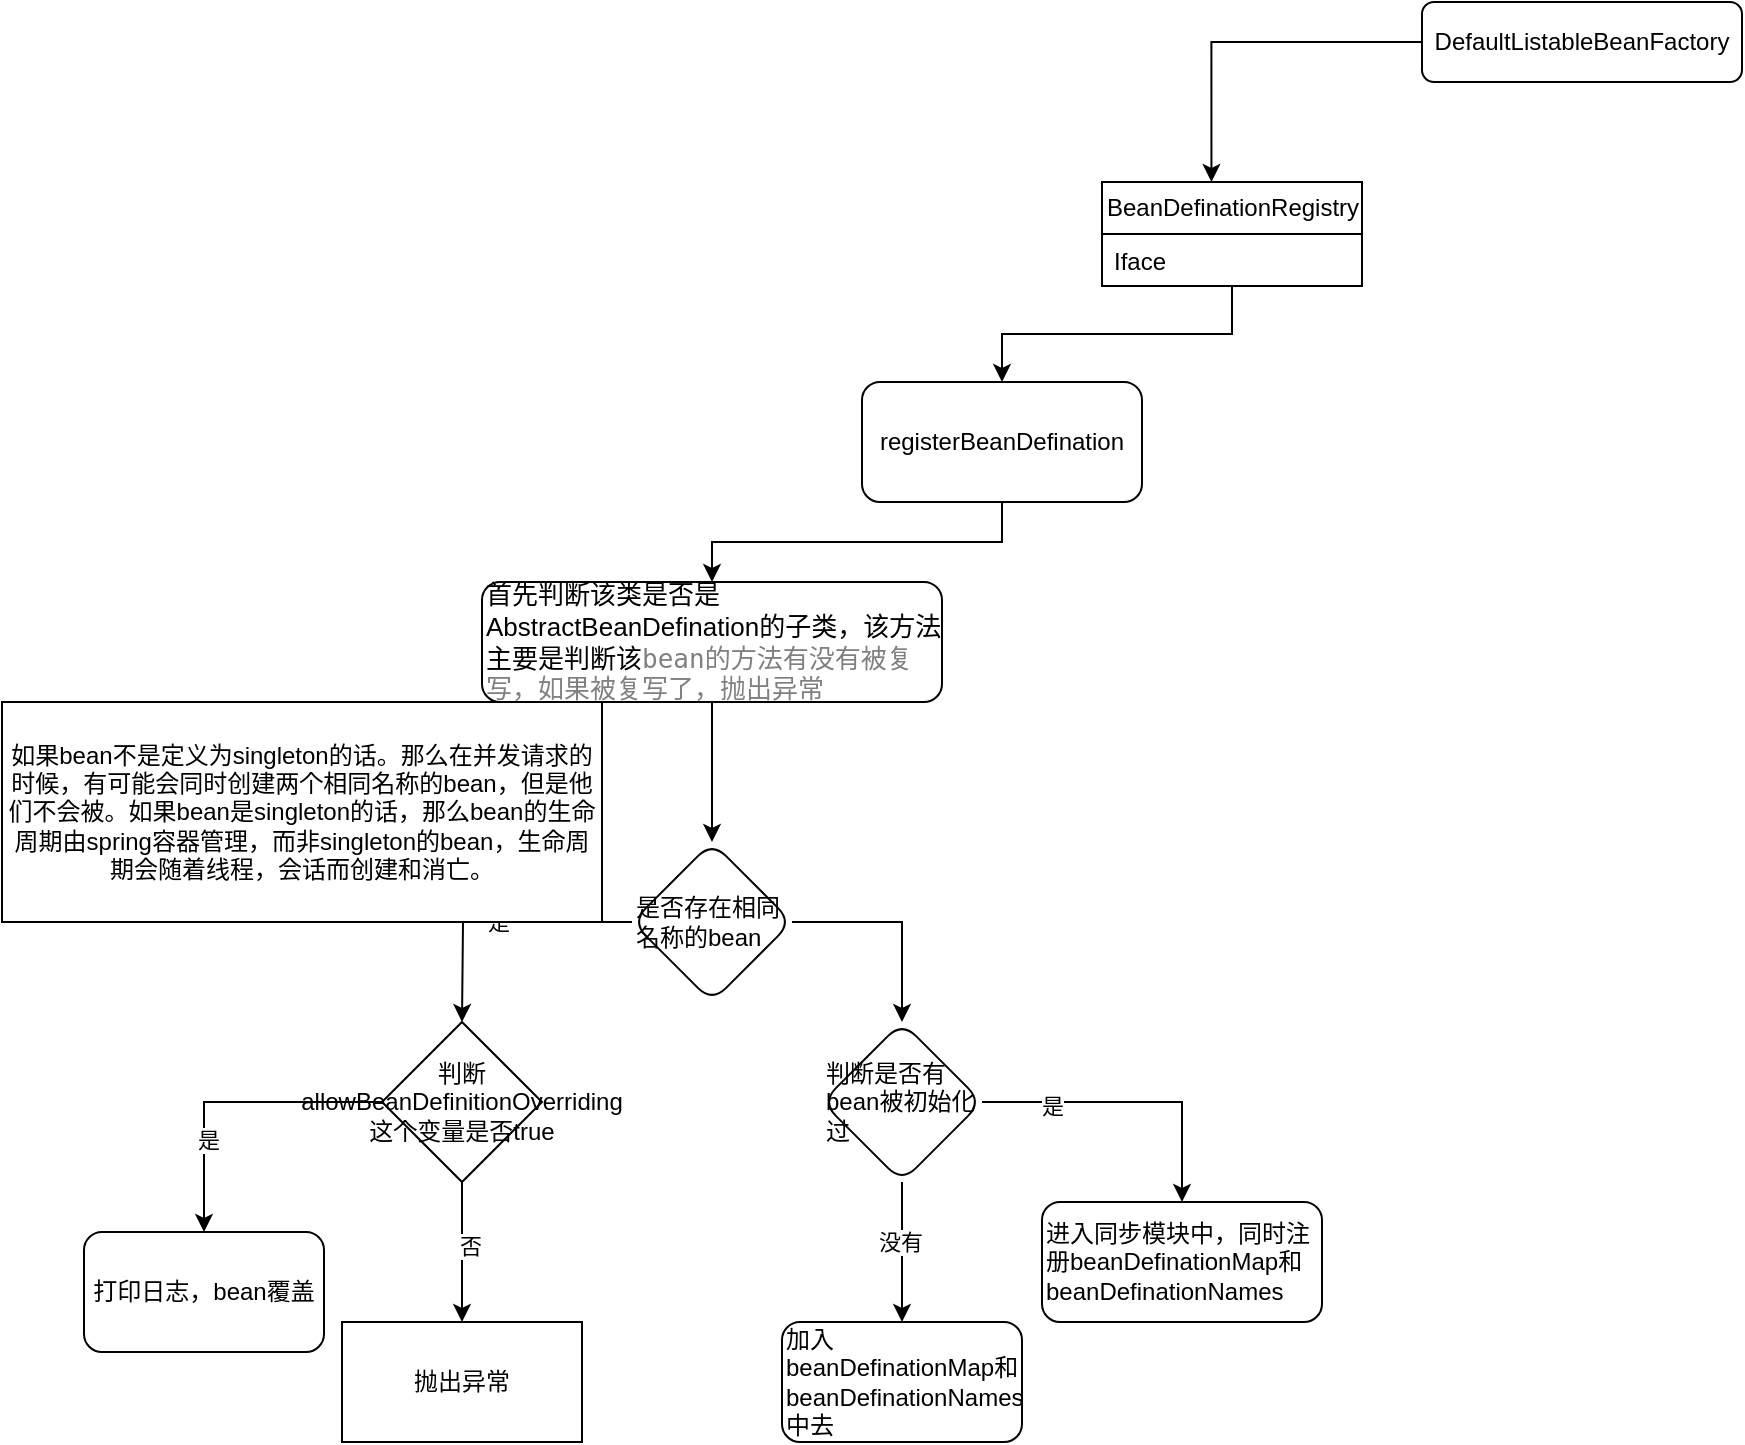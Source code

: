 <mxfile version="21.6.1" type="github">
  <diagram id="C5RBs43oDa-KdzZeNtuy" name="Page-1">
    <mxGraphModel dx="1830" dy="430" grid="1" gridSize="10" guides="1" tooltips="1" connect="1" arrows="1" fold="1" page="1" pageScale="1" pageWidth="980" pageHeight="1390" math="0" shadow="0">
      <root>
        <mxCell id="WIyWlLk6GJQsqaUBKTNV-0" />
        <mxCell id="WIyWlLk6GJQsqaUBKTNV-1" parent="WIyWlLk6GJQsqaUBKTNV-0" />
        <mxCell id="6dgZI4LltGJ7n1IkP1hy-7" style="edgeStyle=orthogonalEdgeStyle;rounded=0;orthogonalLoop=1;jettySize=auto;html=1;entryX=0.421;entryY=0;entryDx=0;entryDy=0;entryPerimeter=0;" edge="1" parent="WIyWlLk6GJQsqaUBKTNV-1" source="WIyWlLk6GJQsqaUBKTNV-3" target="6dgZI4LltGJ7n1IkP1hy-0">
          <mxGeometry relative="1" as="geometry" />
        </mxCell>
        <mxCell id="WIyWlLk6GJQsqaUBKTNV-3" value="DefaultListableBeanFactory" style="rounded=1;whiteSpace=wrap;html=1;fontSize=12;glass=0;strokeWidth=1;shadow=0;" parent="WIyWlLk6GJQsqaUBKTNV-1" vertex="1">
          <mxGeometry x="210" y="20" width="160" height="40" as="geometry" />
        </mxCell>
        <mxCell id="6dgZI4LltGJ7n1IkP1hy-9" value="" style="edgeStyle=orthogonalEdgeStyle;rounded=0;orthogonalLoop=1;jettySize=auto;html=1;" edge="1" parent="WIyWlLk6GJQsqaUBKTNV-1" source="6dgZI4LltGJ7n1IkP1hy-0" target="6dgZI4LltGJ7n1IkP1hy-8">
          <mxGeometry relative="1" as="geometry" />
        </mxCell>
        <mxCell id="6dgZI4LltGJ7n1IkP1hy-0" value="BeanDefinationRegistry" style="swimlane;fontStyle=0;childLayout=stackLayout;horizontal=1;startSize=26;fillColor=none;horizontalStack=0;resizeParent=1;resizeParentMax=0;resizeLast=0;collapsible=1;marginBottom=0;html=1;" vertex="1" parent="WIyWlLk6GJQsqaUBKTNV-1">
          <mxGeometry x="50" y="110" width="130" height="52" as="geometry" />
        </mxCell>
        <mxCell id="6dgZI4LltGJ7n1IkP1hy-1" value="Iface" style="text;strokeColor=none;fillColor=none;align=left;verticalAlign=top;spacingLeft=4;spacingRight=4;overflow=hidden;rotatable=0;points=[[0,0.5],[1,0.5]];portConstraint=eastwest;whiteSpace=wrap;html=1;" vertex="1" parent="6dgZI4LltGJ7n1IkP1hy-0">
          <mxGeometry y="26" width="130" height="26" as="geometry" />
        </mxCell>
        <mxCell id="6dgZI4LltGJ7n1IkP1hy-11" value="" style="edgeStyle=orthogonalEdgeStyle;rounded=0;orthogonalLoop=1;jettySize=auto;html=1;" edge="1" parent="WIyWlLk6GJQsqaUBKTNV-1" source="6dgZI4LltGJ7n1IkP1hy-8" target="6dgZI4LltGJ7n1IkP1hy-10">
          <mxGeometry relative="1" as="geometry" />
        </mxCell>
        <mxCell id="6dgZI4LltGJ7n1IkP1hy-8" value="registerBeanDefination" style="rounded=1;whiteSpace=wrap;html=1;fillColor=none;fontStyle=0;startSize=26;" vertex="1" parent="WIyWlLk6GJQsqaUBKTNV-1">
          <mxGeometry x="-70" y="210" width="140" height="60" as="geometry" />
        </mxCell>
        <mxCell id="6dgZI4LltGJ7n1IkP1hy-15" value="" style="edgeStyle=orthogonalEdgeStyle;rounded=0;orthogonalLoop=1;jettySize=auto;html=1;" edge="1" parent="WIyWlLk6GJQsqaUBKTNV-1" source="6dgZI4LltGJ7n1IkP1hy-10" target="6dgZI4LltGJ7n1IkP1hy-14">
          <mxGeometry relative="1" as="geometry" />
        </mxCell>
        <mxCell id="6dgZI4LltGJ7n1IkP1hy-10" value="&lt;font style=&quot;font-size: 13px;&quot;&gt;首先判断该类是否是AbstractBeanDefination的子类，该方法主要是判断该&lt;span style=&quot;color: rgb(128, 128, 128); font-family: &amp;quot;JetBrains Mono&amp;quot;, monospace;&quot;&gt;bean&lt;/span&gt;&lt;span style=&quot;font-family: 宋体, monospace; color: rgb(128, 128, 128);&quot;&gt;的方法有没有被复写，如果被复写了，抛出异常&lt;/span&gt;&lt;/font&gt;" style="whiteSpace=wrap;html=1;fillColor=none;rounded=1;fontStyle=0;startSize=26;align=left;" vertex="1" parent="WIyWlLk6GJQsqaUBKTNV-1">
          <mxGeometry x="-260" y="310" width="230" height="60" as="geometry" />
        </mxCell>
        <mxCell id="6dgZI4LltGJ7n1IkP1hy-17" value="是" style="edgeStyle=orthogonalEdgeStyle;rounded=0;orthogonalLoop=1;jettySize=auto;html=1;" edge="1" parent="WIyWlLk6GJQsqaUBKTNV-1" source="6dgZI4LltGJ7n1IkP1hy-14">
          <mxGeometry relative="1" as="geometry">
            <mxPoint x="-270" y="530" as="targetPoint" />
          </mxGeometry>
        </mxCell>
        <mxCell id="6dgZI4LltGJ7n1IkP1hy-32" value="" style="edgeStyle=orthogonalEdgeStyle;rounded=0;orthogonalLoop=1;jettySize=auto;html=1;" edge="1" parent="WIyWlLk6GJQsqaUBKTNV-1" source="6dgZI4LltGJ7n1IkP1hy-14" target="6dgZI4LltGJ7n1IkP1hy-31">
          <mxGeometry relative="1" as="geometry" />
        </mxCell>
        <mxCell id="6dgZI4LltGJ7n1IkP1hy-14" value="是否存在相同名称的bean" style="rhombus;whiteSpace=wrap;html=1;align=left;fillColor=none;rounded=1;fontStyle=0;startSize=26;" vertex="1" parent="WIyWlLk6GJQsqaUBKTNV-1">
          <mxGeometry x="-185" y="440" width="80" height="80" as="geometry" />
        </mxCell>
        <mxCell id="6dgZI4LltGJ7n1IkP1hy-23" value="" style="edgeStyle=orthogonalEdgeStyle;rounded=0;orthogonalLoop=1;jettySize=auto;html=1;" edge="1" parent="WIyWlLk6GJQsqaUBKTNV-1" source="6dgZI4LltGJ7n1IkP1hy-19" target="6dgZI4LltGJ7n1IkP1hy-22">
          <mxGeometry relative="1" as="geometry" />
        </mxCell>
        <mxCell id="6dgZI4LltGJ7n1IkP1hy-24" value="是" style="edgeLabel;html=1;align=center;verticalAlign=middle;resizable=0;points=[];" vertex="1" connectable="0" parent="6dgZI4LltGJ7n1IkP1hy-23">
          <mxGeometry x="0.402" y="2" relative="1" as="geometry">
            <mxPoint as="offset" />
          </mxGeometry>
        </mxCell>
        <mxCell id="6dgZI4LltGJ7n1IkP1hy-26" value="" style="edgeStyle=orthogonalEdgeStyle;rounded=0;orthogonalLoop=1;jettySize=auto;html=1;" edge="1" parent="WIyWlLk6GJQsqaUBKTNV-1" source="6dgZI4LltGJ7n1IkP1hy-19" target="6dgZI4LltGJ7n1IkP1hy-25">
          <mxGeometry relative="1" as="geometry" />
        </mxCell>
        <mxCell id="6dgZI4LltGJ7n1IkP1hy-27" value="否" style="edgeLabel;html=1;align=center;verticalAlign=middle;resizable=0;points=[];" vertex="1" connectable="0" parent="6dgZI4LltGJ7n1IkP1hy-26">
          <mxGeometry x="-0.095" y="4" relative="1" as="geometry">
            <mxPoint as="offset" />
          </mxGeometry>
        </mxCell>
        <mxCell id="6dgZI4LltGJ7n1IkP1hy-19" value="判断allowBeanDefinitionOverriding这个变量是否true" style="rhombus;whiteSpace=wrap;html=1;" vertex="1" parent="WIyWlLk6GJQsqaUBKTNV-1">
          <mxGeometry x="-310" y="530" width="80" height="80" as="geometry" />
        </mxCell>
        <mxCell id="6dgZI4LltGJ7n1IkP1hy-22" value="打印日志，bean覆盖" style="rounded=1;whiteSpace=wrap;html=1;" vertex="1" parent="WIyWlLk6GJQsqaUBKTNV-1">
          <mxGeometry x="-459" y="635" width="120" height="60" as="geometry" />
        </mxCell>
        <mxCell id="6dgZI4LltGJ7n1IkP1hy-25" value="抛出异常" style="whiteSpace=wrap;html=1;" vertex="1" parent="WIyWlLk6GJQsqaUBKTNV-1">
          <mxGeometry x="-330" y="680" width="120" height="60" as="geometry" />
        </mxCell>
        <mxCell id="6dgZI4LltGJ7n1IkP1hy-34" value="" style="edgeStyle=orthogonalEdgeStyle;rounded=0;orthogonalLoop=1;jettySize=auto;html=1;" edge="1" parent="WIyWlLk6GJQsqaUBKTNV-1" source="6dgZI4LltGJ7n1IkP1hy-31" target="6dgZI4LltGJ7n1IkP1hy-33">
          <mxGeometry relative="1" as="geometry" />
        </mxCell>
        <mxCell id="6dgZI4LltGJ7n1IkP1hy-35" value="没有" style="edgeLabel;html=1;align=center;verticalAlign=middle;resizable=0;points=[];" vertex="1" connectable="0" parent="6dgZI4LltGJ7n1IkP1hy-34">
          <mxGeometry x="-0.162" y="-1" relative="1" as="geometry">
            <mxPoint as="offset" />
          </mxGeometry>
        </mxCell>
        <mxCell id="6dgZI4LltGJ7n1IkP1hy-37" value="" style="edgeStyle=orthogonalEdgeStyle;rounded=0;orthogonalLoop=1;jettySize=auto;html=1;" edge="1" parent="WIyWlLk6GJQsqaUBKTNV-1" source="6dgZI4LltGJ7n1IkP1hy-31" target="6dgZI4LltGJ7n1IkP1hy-36">
          <mxGeometry relative="1" as="geometry" />
        </mxCell>
        <mxCell id="6dgZI4LltGJ7n1IkP1hy-38" value="是" style="edgeLabel;html=1;align=center;verticalAlign=middle;resizable=0;points=[];" vertex="1" connectable="0" parent="6dgZI4LltGJ7n1IkP1hy-37">
          <mxGeometry x="-0.533" y="-2" relative="1" as="geometry">
            <mxPoint as="offset" />
          </mxGeometry>
        </mxCell>
        <mxCell id="6dgZI4LltGJ7n1IkP1hy-31" value="判断是否有bean被初始化过" style="rhombus;whiteSpace=wrap;html=1;align=left;fillColor=none;rounded=1;fontStyle=0;startSize=26;" vertex="1" parent="WIyWlLk6GJQsqaUBKTNV-1">
          <mxGeometry x="-90" y="530" width="80" height="80" as="geometry" />
        </mxCell>
        <mxCell id="6dgZI4LltGJ7n1IkP1hy-33" value="加入beanDefinationMap和beanDefinationNames中去" style="whiteSpace=wrap;html=1;align=left;fillColor=none;rounded=1;fontStyle=0;startSize=26;" vertex="1" parent="WIyWlLk6GJQsqaUBKTNV-1">
          <mxGeometry x="-110" y="680" width="120" height="60" as="geometry" />
        </mxCell>
        <mxCell id="6dgZI4LltGJ7n1IkP1hy-36" value="进入同步模块中，同时注册beanDefinationMap和beanDefinationNames" style="whiteSpace=wrap;html=1;align=left;fillColor=none;rounded=1;fontStyle=0;startSize=26;" vertex="1" parent="WIyWlLk6GJQsqaUBKTNV-1">
          <mxGeometry x="20" y="620" width="140" height="60" as="geometry" />
        </mxCell>
        <mxCell id="6dgZI4LltGJ7n1IkP1hy-39" value="如果bean不是定义为singleton的话。那么在并发请求的时候，有可能会同时创建两个相同名称的bean，但是他们不会被。如果bean是singleton的话，那么bean的生命周期由spring容器管理，而非singleton的bean，生命周期会随着线程，会话而创建和消亡。" style="rounded=0;whiteSpace=wrap;html=1;" vertex="1" parent="WIyWlLk6GJQsqaUBKTNV-1">
          <mxGeometry x="-500" y="370" width="300" height="110" as="geometry" />
        </mxCell>
      </root>
    </mxGraphModel>
  </diagram>
</mxfile>
